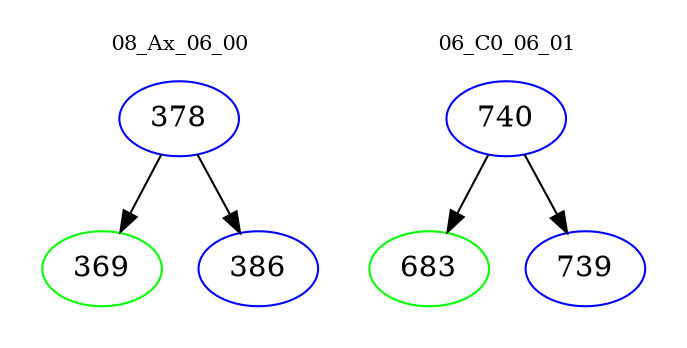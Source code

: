 digraph{
subgraph cluster_0 {
color = white
label = "08_Ax_06_00";
fontsize=10;
T0_378 [label="378", color="blue"]
T0_378 -> T0_369 [color="black"]
T0_369 [label="369", color="green"]
T0_378 -> T0_386 [color="black"]
T0_386 [label="386", color="blue"]
}
subgraph cluster_1 {
color = white
label = "06_C0_06_01";
fontsize=10;
T1_740 [label="740", color="blue"]
T1_740 -> T1_683 [color="black"]
T1_683 [label="683", color="green"]
T1_740 -> T1_739 [color="black"]
T1_739 [label="739", color="blue"]
}
}

